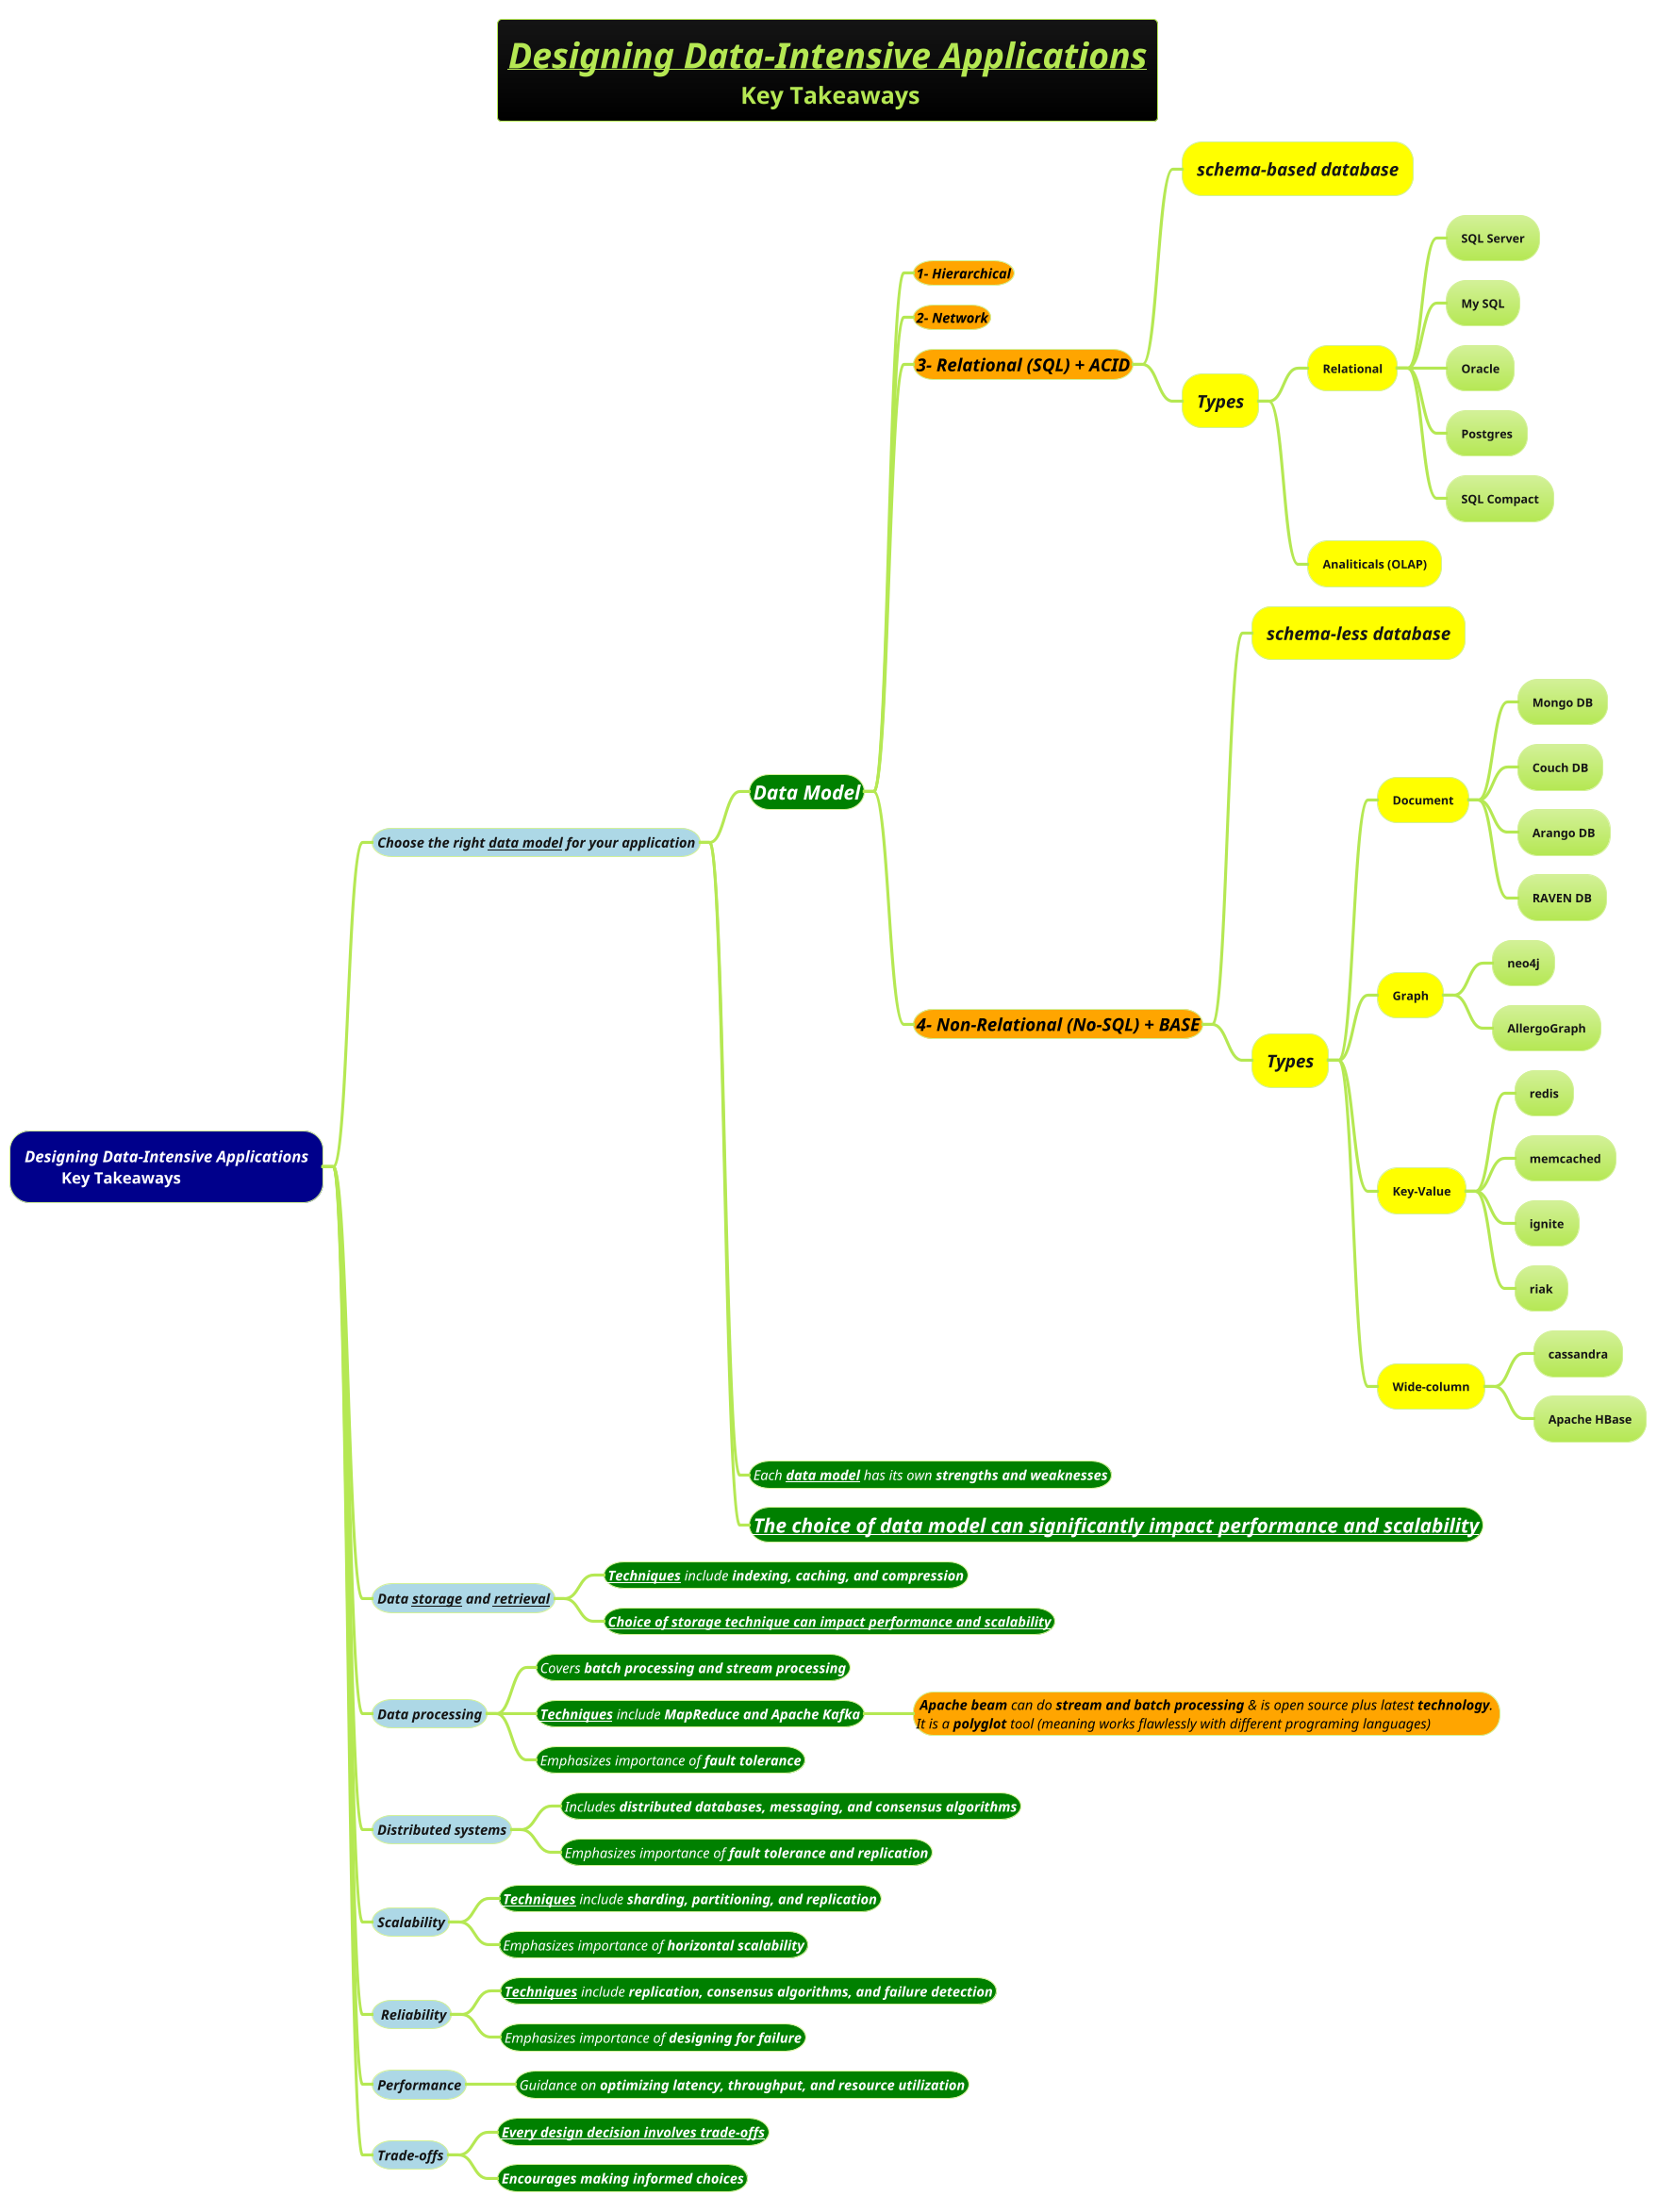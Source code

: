 @startmindmap

title  = //__**Designing Data-Intensive Applications**__//\n <size:24>**Key Takeaways**
!theme hacker

*[#darkblue] <i><color #white>Designing Data-Intensive Applications\n \t <color #white>Key Takeaways
**[#lightblue] <size:14><i>**Choose** the right **__data model__** for your **application**
***[#green] <size:20><i><color #white><b>Data Model
****[#orange] <color #black><size:14><i>**1- Hierarchical**
****[#orange] <color #black><size:14><i>**2- Network**
****[#orange] <color #black><size:18><i>**3- Relational (SQL) + ACID**
*****[#yellow] <size:18><i>**schema-based database**
*****[#yellow] <size:18><i>**Types**
******[#yellow]  **Relational**
*******  **SQL Server**
*******  **My SQL**
*******  **Oracle**
*******  **Postgres**
*******  **SQL Compact**
******[#yellow]  **Analiticals (OLAP)**
****[#orange] <color #black><size:18><i>**4- Non-Relational (No-SQL) + BASE**
*****[#yellow] <size:18><i>**schema-less database**
*****[#yellow] <size:18><i>**Types**
******[#yellow] **Document**
******* **Mongo DB**
******* **Couch DB**
******* **Arango DB**
******* **RAVEN DB**
******[#yellow] **Graph**
******* **neo4j**
******* **AllergoGraph**
******[#yellow] **Key-Value**
******* **redis**
******* **memcached**
******* **ignite**
******* **riak**
******[#yellow] **Wide-column**
******* **cassandra**
******* **Apache HBase**
***[#green] <size:14><i><color #white>Each **__data model__** has its own **strengths and weaknesses**
***[#green] <size:20><i><color #white>**__The choice of //data model// can significantly impact //performance and scalability//__**
**[#lightblue] <size:14><i>Data __storage__ and __retrieval__
***[#green] <size:14><i><color #white>**__Techniques__** include **indexing, caching, and compression**
***[#green] <size:14><i><color #white>__**Choice of storage technique can impact performance and scalability**__
**[#lightblue] <size:14><i>Data processing
***[#green] <size:14><i><color #white>Covers **batch processing and stream processing**
***[#green] <size:14><i><color #white>**__Techniques__** include **MapReduce and Apache Kafka**
****[#orange] <color #black><size:14><i> **Apache beam** can do **stream and batch processing** & is open source plus latest **technology**. \n<size:14><i><color #black>It is a **polyglot** tool (meaning works flawlessly with different programing languages)
***[#green] <size:14><i><color #white>Emphasizes importance of **fault tolerance**
**[#lightblue] <size:14><i>Distributed systems
***[#green] <size:14><i><color #white>Includes **distributed databases, messaging, and consensus algorithms**
***[#green] <size:14><i><color #white>Emphasizes importance of **fault tolerance and replication**
**[#lightblue] <size:14><i>Scalability
***[#green] <size:14><i><color #white>**__Techniques__** include **sharding, partitioning, and replication**
***[#green] <size:14><i><color #white>Emphasizes importance of **horizontal scalability**
**[#lightblue] <size:14><i> Reliability
***[#green] <size:14><i><color #white>**__Techniques__** include **replication, consensus algorithms, and failure detection**
***[#green] <size:14><i><color #white>Emphasizes importance of **designing for failure**
**[#lightblue] <size:14><i>Performance
***[#green] <size:14><i><color #white>Guidance on **optimizing latency, throughput, and resource utilization**
**[#lightblue] <size:14><i>Trade-offs
***[#green] <size:14><i><color #white>**__Every design decision involves trade-offs__**
***[#green] <size:14><i><color #white>**Encourages making informed choices**

@endmindmap

